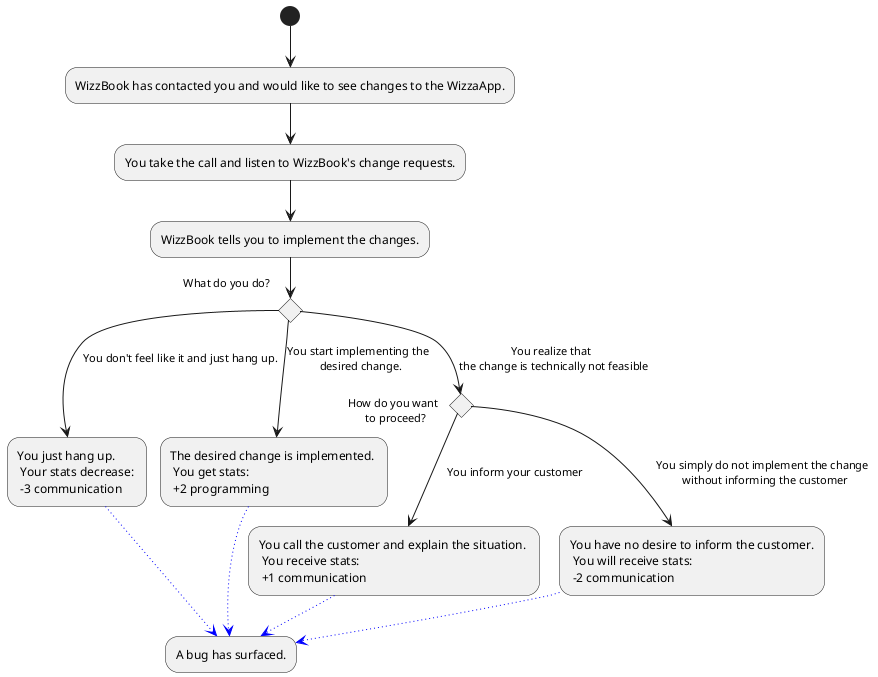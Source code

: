 @startuml
'Note: the project is not final, just a filler at the moment
(*) --> "WizzBook has contacted you and would like to see changes to the WizzaApp."
--> "You take the call and listen to WizzBook's change requests."
--> "WizzBook tells you to implement the changes."
if " What do you do?" then 
--> [You don't feel like it and just hang up.] "You just hang up.\n Your stats decrease: \n -3 communication" as a1
else 
--> [You start implementing the \n desired change.] "The desired change is implemented. \n You get stats: \n +2 programming" as a2
else

--> [You realize that \n the change is technically not feasible] if "How do you want \n to proceed?" then 
--> [You inform your customer] "You call the customer and explain the situation. \n You receive stats: \n +1 communication" as b1
else 
--> [You simply do not implement the change \n without informing the customer] "You have no desire to inform the customer.\n You will receive stats: \n -2 communication"
-[#blue,dotted]-> "A bug has surfaced." as bug 
a1 -[#blue,dotted]-> bug
a2 -[#blue,dotted]-> bug
b1 -[#blue,dotted]-> bug
@enduml